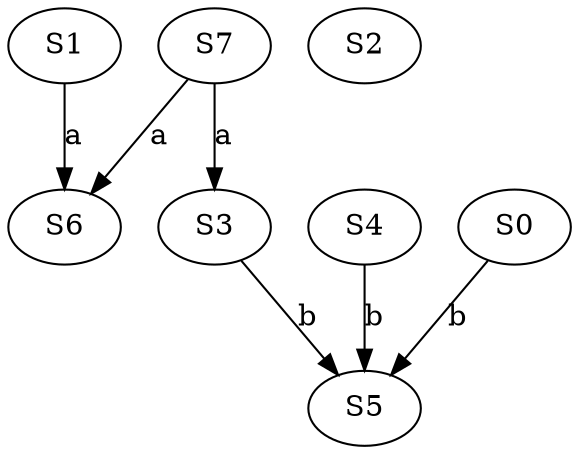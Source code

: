 strict digraph  {
S1;
S4;
S7;
S3;
S6;
S5;
S2;
S0;
S1 -> S6  [label=a];
S4 -> S5  [label=b];
S7 -> S3  [label=a];
S7 -> S6  [label=a];
S3 -> S5  [label=b];
S0 -> S5  [label=b];
}
